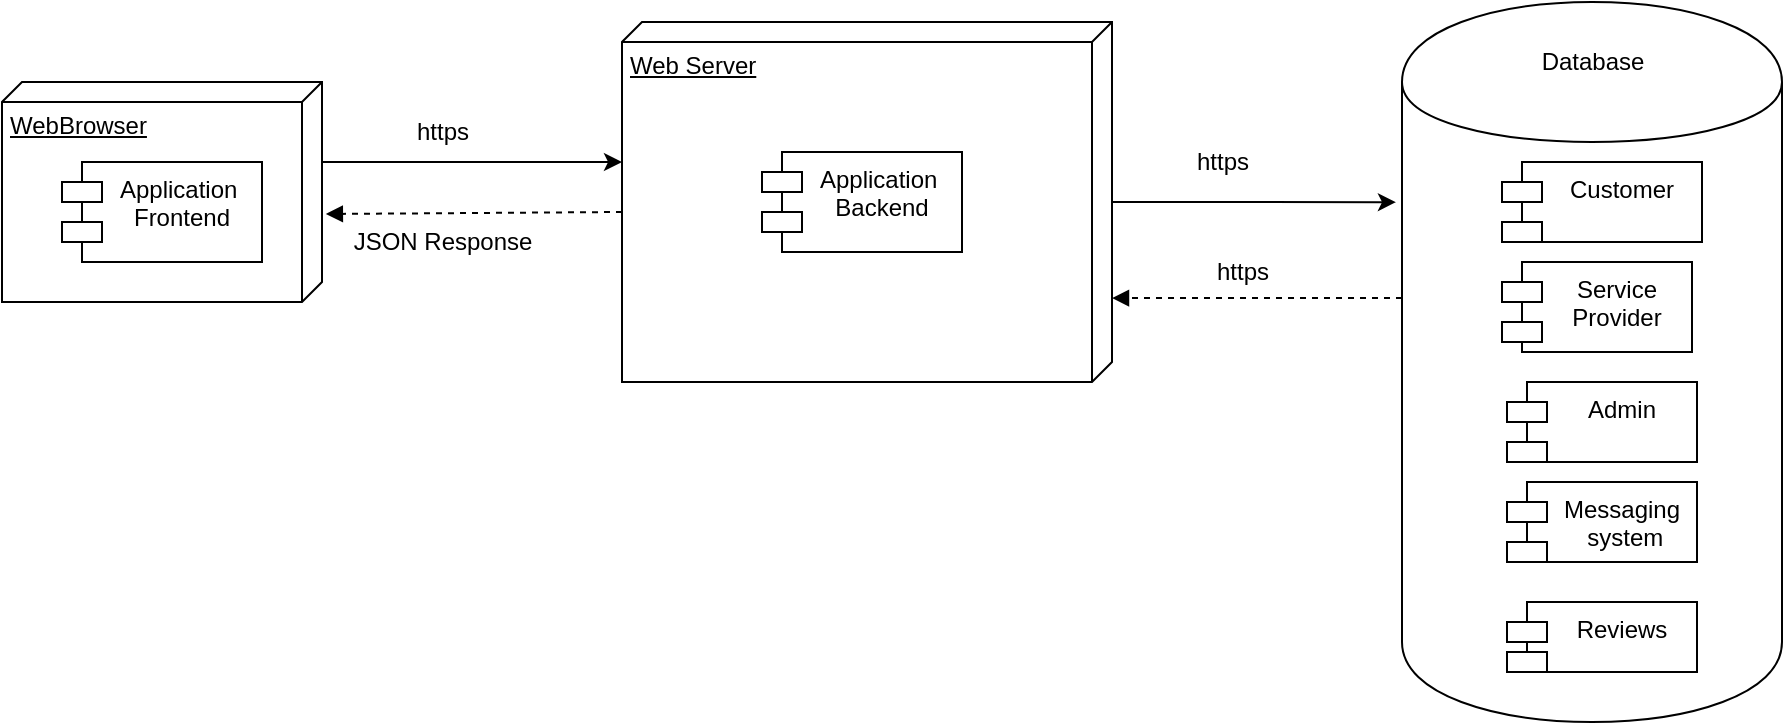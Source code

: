 <mxfile>
    <diagram id="D5GCJ1XY5_jmwkEJlXv-" name="Page-1">
        <mxGraphModel dx="1074" dy="519" grid="1" gridSize="10" guides="1" tooltips="1" connect="1" arrows="1" fold="1" page="1" pageScale="1" pageWidth="850" pageHeight="1100" math="0" shadow="0">
            <root>
                <mxCell id="0"/>
                <mxCell id="1" parent="0"/>
                <mxCell id="23" style="edgeStyle=none;html=1;entryX=0.389;entryY=1;entryDx=0;entryDy=0;entryPerimeter=0;exitX=0.364;exitY=0;exitDx=0;exitDy=0;exitPerimeter=0;" parent="1" source="3" target="17" edge="1">
                    <mxGeometry relative="1" as="geometry"/>
                </mxCell>
                <mxCell id="3" value="WebBrowser" style="verticalAlign=top;align=left;spacingTop=8;spacingLeft=2;spacingRight=12;shape=cube;size=10;direction=south;fontStyle=4;html=1;" parent="1" vertex="1">
                    <mxGeometry x="40" y="120" width="160" height="110" as="geometry"/>
                </mxCell>
                <mxCell id="26" style="edgeStyle=none;html=1;entryX=-0.016;entryY=0.278;entryDx=0;entryDy=0;entryPerimeter=0;" parent="1" source="17" target="38" edge="1">
                    <mxGeometry relative="1" as="geometry">
                        <mxPoint x="730" y="180" as="targetPoint"/>
                    </mxGeometry>
                </mxCell>
                <mxCell id="17" value="Web Server" style="verticalAlign=top;align=left;spacingTop=8;spacingLeft=2;spacingRight=12;shape=cube;size=10;direction=south;fontStyle=4;html=1;" parent="1" vertex="1">
                    <mxGeometry x="350" y="90" width="245" height="180" as="geometry"/>
                </mxCell>
                <mxCell id="18" value="Application &#10;Backend" style="shape=module;align=left;spacingLeft=20;align=center;verticalAlign=top;" parent="1" vertex="1">
                    <mxGeometry x="420" y="155" width="100" height="50" as="geometry"/>
                </mxCell>
                <mxCell id="19" value="Application &#10;Frontend" style="shape=module;align=left;spacingLeft=20;align=center;verticalAlign=top;" parent="1" vertex="1">
                    <mxGeometry x="70" y="160" width="100" height="50" as="geometry"/>
                </mxCell>
                <mxCell id="32" value="" style="html=1;verticalAlign=bottom;labelBackgroundColor=none;endArrow=block;endFill=1;dashed=1;entryX=0.767;entryY=0;entryDx=0;entryDy=0;entryPerimeter=0;exitX=0;exitY=0.411;exitDx=0;exitDy=0;exitPerimeter=0;" parent="1" source="38" target="17" edge="1">
                    <mxGeometry width="160" relative="1" as="geometry">
                        <mxPoint x="730" y="228" as="sourcePoint"/>
                        <mxPoint x="600" y="210" as="targetPoint"/>
                    </mxGeometry>
                </mxCell>
                <mxCell id="35" value="" style="html=1;verticalAlign=bottom;labelBackgroundColor=none;endArrow=block;endFill=1;dashed=1;exitX=0;exitY=0;exitDx=95;exitDy=245;exitPerimeter=0;entryX=0.6;entryY=-0.012;entryDx=0;entryDy=0;entryPerimeter=0;" parent="1" source="17" target="3" edge="1">
                    <mxGeometry width="160" relative="1" as="geometry">
                        <mxPoint x="200.99" y="340.51" as="sourcePoint"/>
                        <mxPoint x="200.005" y="189.5" as="targetPoint"/>
                    </mxGeometry>
                </mxCell>
                <mxCell id="7p-tUE9MRCwNrRD915if-36" value="https" style="text;html=1;align=center;verticalAlign=middle;resizable=0;points=[];autosize=1;strokeColor=none;fillColor=none;" parent="1" vertex="1">
                    <mxGeometry x="240" y="135" width="40" height="20" as="geometry"/>
                </mxCell>
                <mxCell id="7p-tUE9MRCwNrRD915if-37" value="JSON Response" style="text;html=1;align=center;verticalAlign=middle;resizable=0;points=[];autosize=1;strokeColor=none;fillColor=none;" parent="1" vertex="1">
                    <mxGeometry x="210" y="190" width="100" height="20" as="geometry"/>
                </mxCell>
                <mxCell id="7p-tUE9MRCwNrRD915if-38" value="https" style="text;html=1;align=center;verticalAlign=middle;resizable=0;points=[];autosize=1;strokeColor=none;fillColor=none;" parent="1" vertex="1">
                    <mxGeometry x="630" y="150" width="40" height="20" as="geometry"/>
                </mxCell>
                <mxCell id="7p-tUE9MRCwNrRD915if-39" value="https" style="text;html=1;align=center;verticalAlign=middle;resizable=0;points=[];autosize=1;strokeColor=none;fillColor=none;" parent="1" vertex="1">
                    <mxGeometry x="640" y="205" width="40" height="20" as="geometry"/>
                </mxCell>
                <mxCell id="38" value="" style="shape=cylinder;whiteSpace=wrap;html=1;boundedLbl=1;backgroundOutline=1;" parent="1" vertex="1">
                    <mxGeometry x="740" y="80" width="190" height="360" as="geometry"/>
                </mxCell>
                <mxCell id="40" value="Reviews" style="shape=module;align=left;spacingLeft=20;align=center;verticalAlign=top;" parent="1" vertex="1">
                    <mxGeometry x="792.5" y="380" width="95" height="35" as="geometry"/>
                </mxCell>
                <mxCell id="41" value="Customer" style="shape=module;align=left;spacingLeft=20;align=center;verticalAlign=top;" parent="1" vertex="1">
                    <mxGeometry x="790" y="160" width="100" height="40" as="geometry"/>
                </mxCell>
                <mxCell id="42" value="Service &#10;Provider" style="shape=module;align=left;spacingLeft=20;align=center;verticalAlign=top;" parent="1" vertex="1">
                    <mxGeometry x="790" y="210" width="95" height="45" as="geometry"/>
                </mxCell>
                <mxCell id="43" value="Messaging&#10; system" style="shape=module;align=left;spacingLeft=20;align=center;verticalAlign=top;" parent="1" vertex="1">
                    <mxGeometry x="792.5" y="320" width="95" height="40" as="geometry"/>
                </mxCell>
                <mxCell id="44" value="Admin" style="shape=module;align=left;spacingLeft=20;align=center;verticalAlign=top;" parent="1" vertex="1">
                    <mxGeometry x="792.5" y="270" width="95" height="40" as="geometry"/>
                </mxCell>
                <mxCell id="45" value="Database" style="text;html=1;align=center;verticalAlign=middle;resizable=0;points=[];autosize=1;strokeColor=none;fillColor=none;" parent="1" vertex="1">
                    <mxGeometry x="800" y="100" width="70" height="20" as="geometry"/>
                </mxCell>
            </root>
        </mxGraphModel>
    </diagram>
</mxfile>